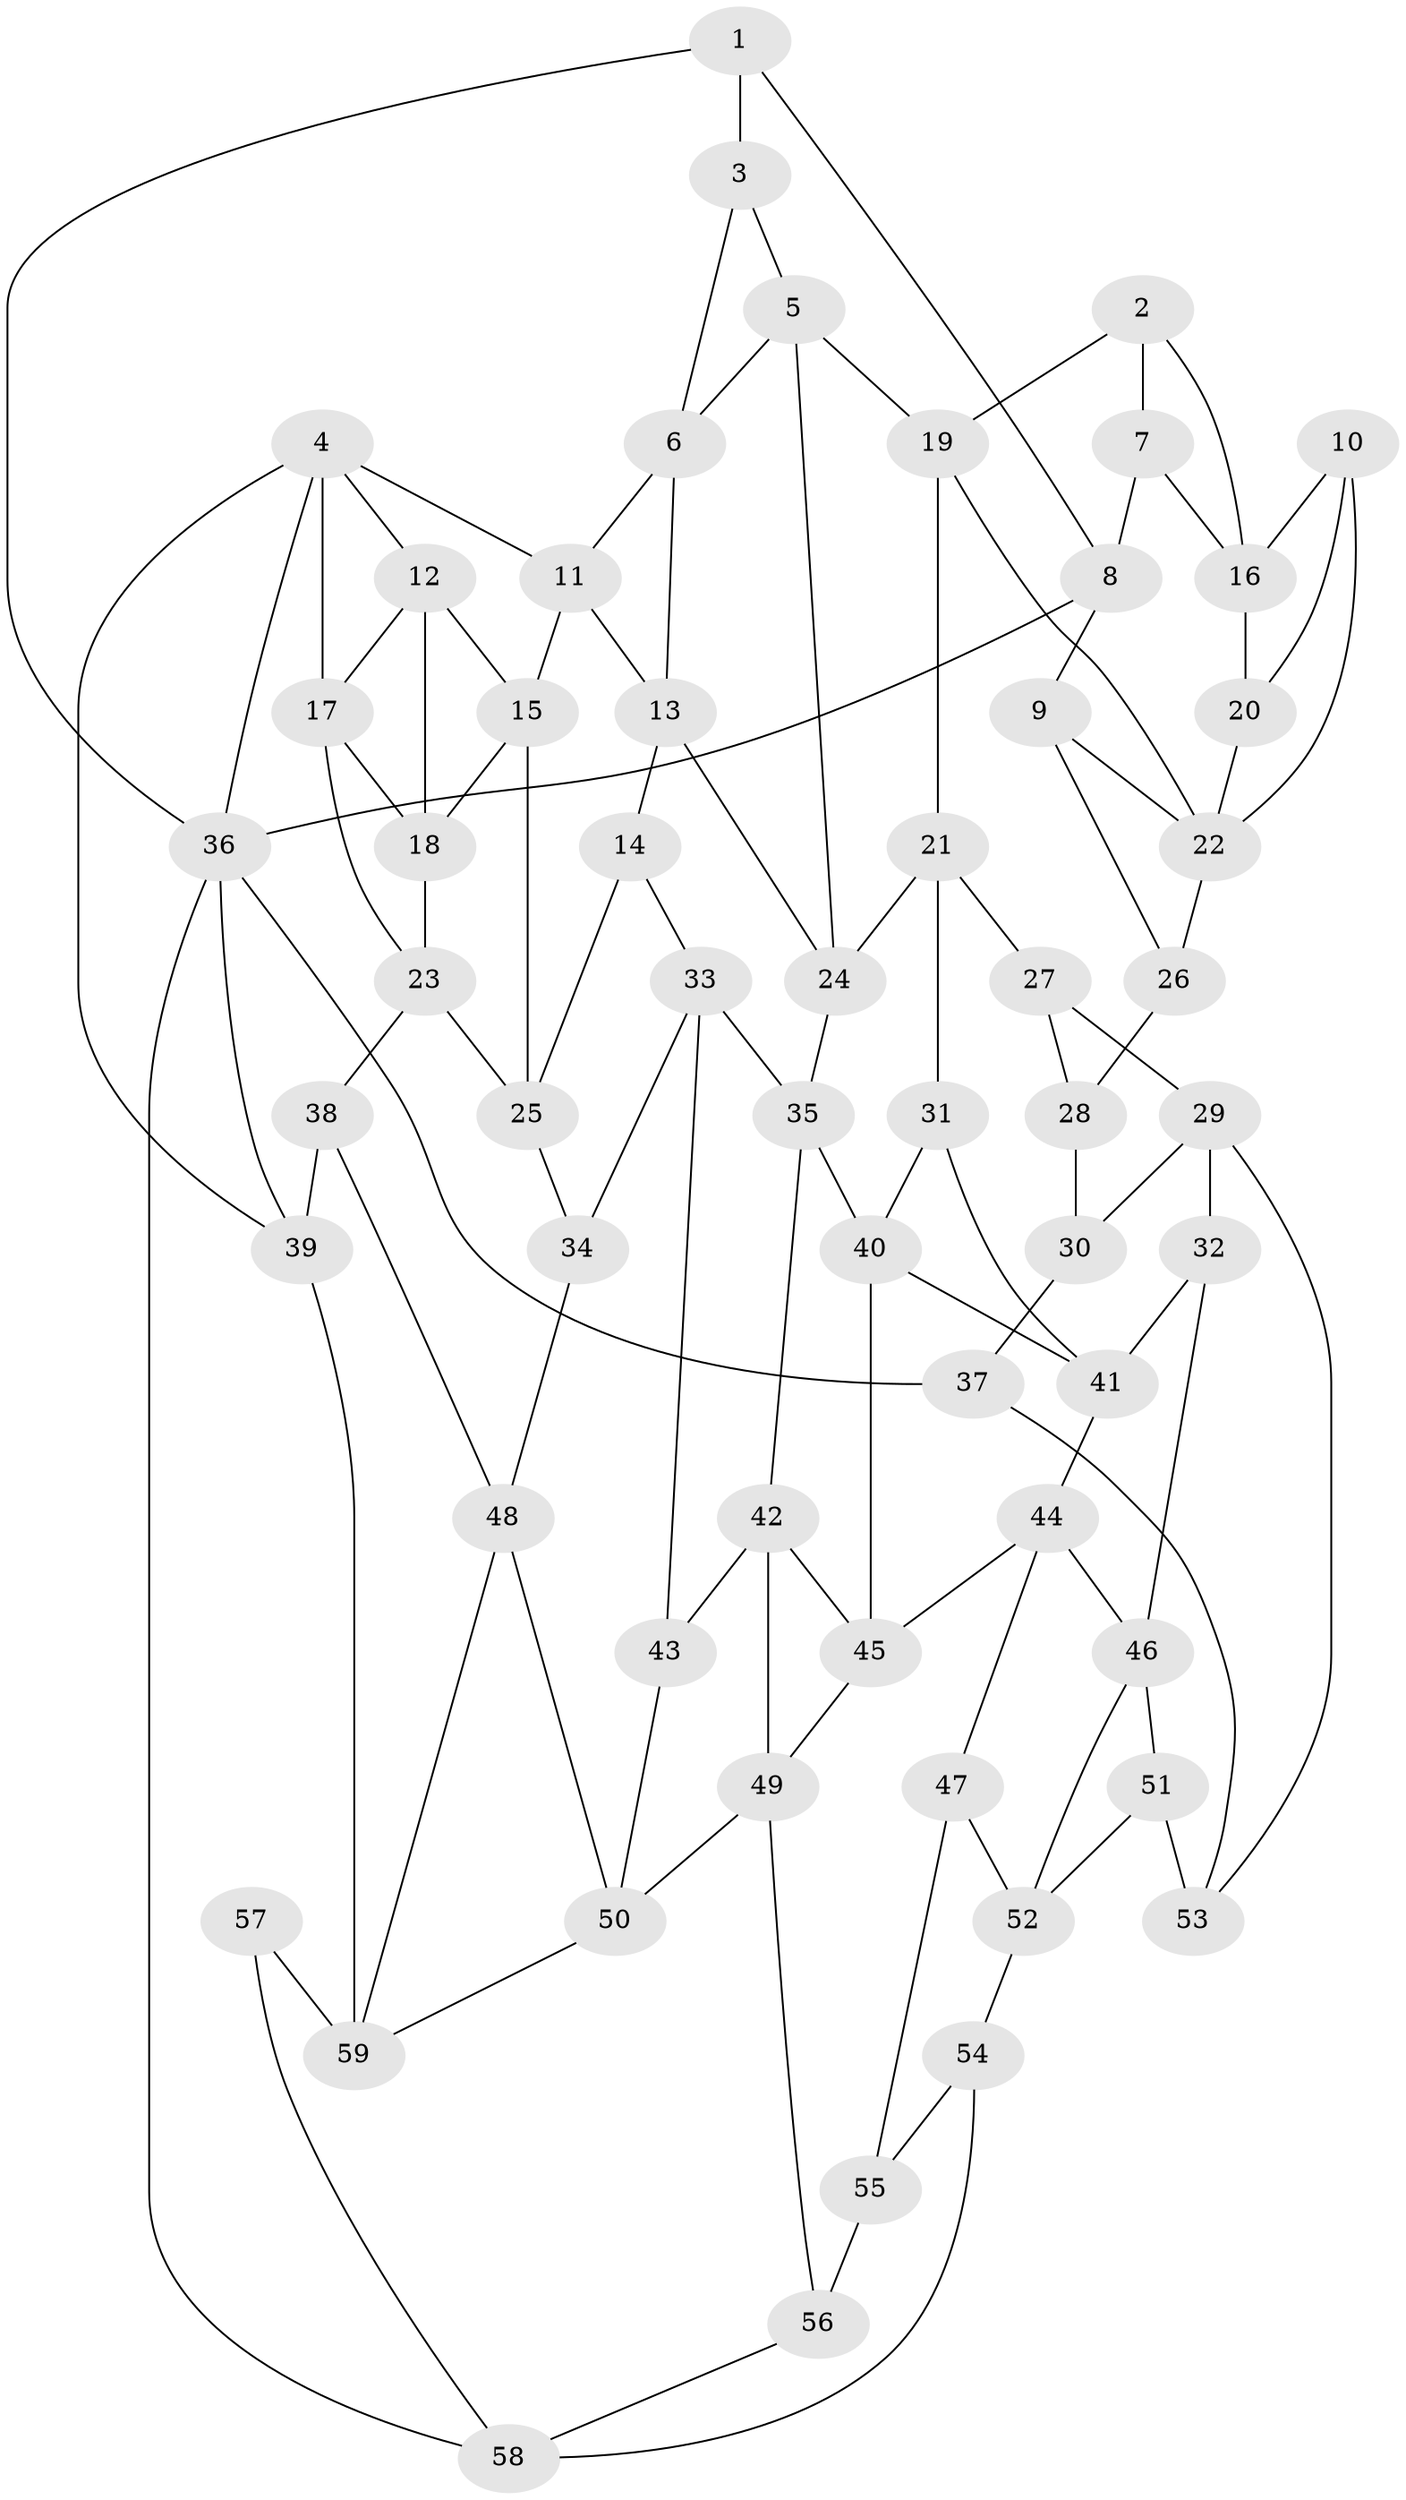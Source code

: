 // original degree distribution, {3: 0.01694915254237288, 4: 0.2457627118644068, 5: 0.5084745762711864, 6: 0.2288135593220339}
// Generated by graph-tools (version 1.1) at 2025/03/03/09/25 03:03:20]
// undirected, 59 vertices, 107 edges
graph export_dot {
graph [start="1"]
  node [color=gray90,style=filled];
  1;
  2;
  3;
  4;
  5;
  6;
  7;
  8;
  9;
  10;
  11;
  12;
  13;
  14;
  15;
  16;
  17;
  18;
  19;
  20;
  21;
  22;
  23;
  24;
  25;
  26;
  27;
  28;
  29;
  30;
  31;
  32;
  33;
  34;
  35;
  36;
  37;
  38;
  39;
  40;
  41;
  42;
  43;
  44;
  45;
  46;
  47;
  48;
  49;
  50;
  51;
  52;
  53;
  54;
  55;
  56;
  57;
  58;
  59;
  1 -- 3 [weight=1.0];
  1 -- 8 [weight=1.0];
  1 -- 36 [weight=1.0];
  2 -- 7 [weight=1.0];
  2 -- 16 [weight=1.0];
  2 -- 19 [weight=1.0];
  3 -- 5 [weight=1.0];
  3 -- 6 [weight=1.0];
  4 -- 11 [weight=1.0];
  4 -- 12 [weight=1.0];
  4 -- 17 [weight=1.0];
  4 -- 36 [weight=1.0];
  4 -- 39 [weight=1.0];
  5 -- 6 [weight=1.0];
  5 -- 19 [weight=1.0];
  5 -- 24 [weight=1.0];
  6 -- 11 [weight=1.0];
  6 -- 13 [weight=1.0];
  7 -- 8 [weight=1.0];
  7 -- 16 [weight=1.0];
  8 -- 9 [weight=1.0];
  8 -- 36 [weight=1.0];
  9 -- 22 [weight=1.0];
  9 -- 26 [weight=1.0];
  10 -- 16 [weight=1.0];
  10 -- 20 [weight=1.0];
  10 -- 22 [weight=1.0];
  11 -- 13 [weight=1.0];
  11 -- 15 [weight=1.0];
  12 -- 15 [weight=1.0];
  12 -- 17 [weight=1.0];
  12 -- 18 [weight=3.0];
  13 -- 14 [weight=1.0];
  13 -- 24 [weight=1.0];
  14 -- 25 [weight=1.0];
  14 -- 33 [weight=1.0];
  15 -- 18 [weight=1.0];
  15 -- 25 [weight=1.0];
  16 -- 20 [weight=1.0];
  17 -- 18 [weight=1.0];
  17 -- 23 [weight=1.0];
  18 -- 23 [weight=1.0];
  19 -- 21 [weight=1.0];
  19 -- 22 [weight=1.0];
  20 -- 22 [weight=2.0];
  21 -- 24 [weight=1.0];
  21 -- 27 [weight=1.0];
  21 -- 31 [weight=1.0];
  22 -- 26 [weight=1.0];
  23 -- 25 [weight=1.0];
  23 -- 38 [weight=1.0];
  24 -- 35 [weight=1.0];
  25 -- 34 [weight=1.0];
  26 -- 28 [weight=3.0];
  27 -- 28 [weight=1.0];
  27 -- 29 [weight=1.0];
  28 -- 30 [weight=2.0];
  29 -- 30 [weight=1.0];
  29 -- 32 [weight=1.0];
  29 -- 53 [weight=1.0];
  30 -- 37 [weight=1.0];
  31 -- 40 [weight=1.0];
  31 -- 41 [weight=1.0];
  32 -- 41 [weight=1.0];
  32 -- 46 [weight=1.0];
  33 -- 34 [weight=1.0];
  33 -- 35 [weight=1.0];
  33 -- 43 [weight=1.0];
  34 -- 48 [weight=1.0];
  35 -- 40 [weight=1.0];
  35 -- 42 [weight=1.0];
  36 -- 37 [weight=1.0];
  36 -- 39 [weight=1.0];
  36 -- 58 [weight=1.0];
  37 -- 53 [weight=1.0];
  38 -- 39 [weight=1.0];
  38 -- 48 [weight=1.0];
  39 -- 59 [weight=2.0];
  40 -- 41 [weight=1.0];
  40 -- 45 [weight=1.0];
  41 -- 44 [weight=1.0];
  42 -- 43 [weight=1.0];
  42 -- 45 [weight=1.0];
  42 -- 49 [weight=1.0];
  43 -- 50 [weight=1.0];
  44 -- 45 [weight=1.0];
  44 -- 46 [weight=1.0];
  44 -- 47 [weight=1.0];
  45 -- 49 [weight=1.0];
  46 -- 51 [weight=1.0];
  46 -- 52 [weight=1.0];
  47 -- 52 [weight=1.0];
  47 -- 55 [weight=1.0];
  48 -- 50 [weight=1.0];
  48 -- 59 [weight=1.0];
  49 -- 50 [weight=1.0];
  49 -- 56 [weight=1.0];
  50 -- 59 [weight=1.0];
  51 -- 52 [weight=1.0];
  51 -- 53 [weight=2.0];
  52 -- 54 [weight=1.0];
  54 -- 55 [weight=1.0];
  54 -- 58 [weight=1.0];
  55 -- 56 [weight=2.0];
  56 -- 58 [weight=1.0];
  57 -- 58 [weight=1.0];
  57 -- 59 [weight=2.0];
}
